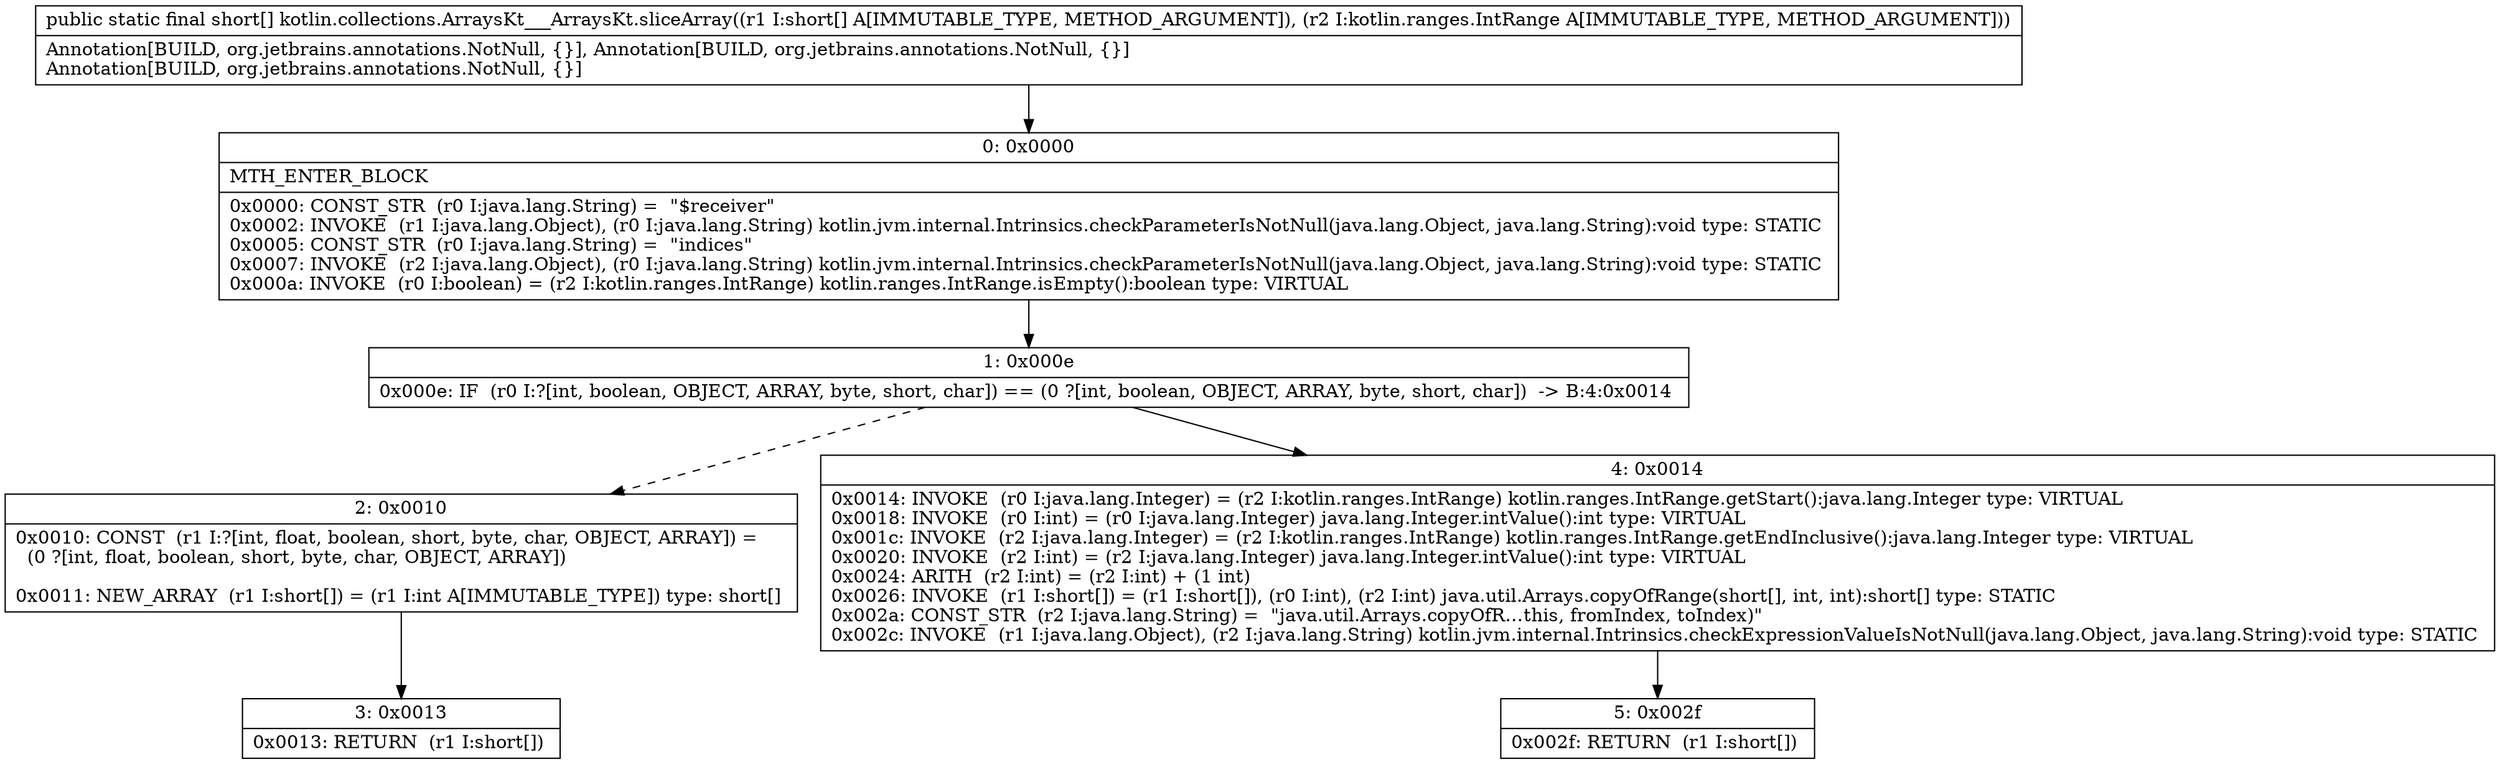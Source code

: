 digraph "CFG forkotlin.collections.ArraysKt___ArraysKt.sliceArray([SLkotlin\/ranges\/IntRange;)[S" {
Node_0 [shape=record,label="{0\:\ 0x0000|MTH_ENTER_BLOCK\l|0x0000: CONST_STR  (r0 I:java.lang.String) =  \"$receiver\" \l0x0002: INVOKE  (r1 I:java.lang.Object), (r0 I:java.lang.String) kotlin.jvm.internal.Intrinsics.checkParameterIsNotNull(java.lang.Object, java.lang.String):void type: STATIC \l0x0005: CONST_STR  (r0 I:java.lang.String) =  \"indices\" \l0x0007: INVOKE  (r2 I:java.lang.Object), (r0 I:java.lang.String) kotlin.jvm.internal.Intrinsics.checkParameterIsNotNull(java.lang.Object, java.lang.String):void type: STATIC \l0x000a: INVOKE  (r0 I:boolean) = (r2 I:kotlin.ranges.IntRange) kotlin.ranges.IntRange.isEmpty():boolean type: VIRTUAL \l}"];
Node_1 [shape=record,label="{1\:\ 0x000e|0x000e: IF  (r0 I:?[int, boolean, OBJECT, ARRAY, byte, short, char]) == (0 ?[int, boolean, OBJECT, ARRAY, byte, short, char])  \-\> B:4:0x0014 \l}"];
Node_2 [shape=record,label="{2\:\ 0x0010|0x0010: CONST  (r1 I:?[int, float, boolean, short, byte, char, OBJECT, ARRAY]) = \l  (0 ?[int, float, boolean, short, byte, char, OBJECT, ARRAY])\l \l0x0011: NEW_ARRAY  (r1 I:short[]) = (r1 I:int A[IMMUTABLE_TYPE]) type: short[] \l}"];
Node_3 [shape=record,label="{3\:\ 0x0013|0x0013: RETURN  (r1 I:short[]) \l}"];
Node_4 [shape=record,label="{4\:\ 0x0014|0x0014: INVOKE  (r0 I:java.lang.Integer) = (r2 I:kotlin.ranges.IntRange) kotlin.ranges.IntRange.getStart():java.lang.Integer type: VIRTUAL \l0x0018: INVOKE  (r0 I:int) = (r0 I:java.lang.Integer) java.lang.Integer.intValue():int type: VIRTUAL \l0x001c: INVOKE  (r2 I:java.lang.Integer) = (r2 I:kotlin.ranges.IntRange) kotlin.ranges.IntRange.getEndInclusive():java.lang.Integer type: VIRTUAL \l0x0020: INVOKE  (r2 I:int) = (r2 I:java.lang.Integer) java.lang.Integer.intValue():int type: VIRTUAL \l0x0024: ARITH  (r2 I:int) = (r2 I:int) + (1 int) \l0x0026: INVOKE  (r1 I:short[]) = (r1 I:short[]), (r0 I:int), (r2 I:int) java.util.Arrays.copyOfRange(short[], int, int):short[] type: STATIC \l0x002a: CONST_STR  (r2 I:java.lang.String) =  \"java.util.Arrays.copyOfR…this, fromIndex, toIndex)\" \l0x002c: INVOKE  (r1 I:java.lang.Object), (r2 I:java.lang.String) kotlin.jvm.internal.Intrinsics.checkExpressionValueIsNotNull(java.lang.Object, java.lang.String):void type: STATIC \l}"];
Node_5 [shape=record,label="{5\:\ 0x002f|0x002f: RETURN  (r1 I:short[]) \l}"];
MethodNode[shape=record,label="{public static final short[] kotlin.collections.ArraysKt___ArraysKt.sliceArray((r1 I:short[] A[IMMUTABLE_TYPE, METHOD_ARGUMENT]), (r2 I:kotlin.ranges.IntRange A[IMMUTABLE_TYPE, METHOD_ARGUMENT]))  | Annotation[BUILD, org.jetbrains.annotations.NotNull, \{\}], Annotation[BUILD, org.jetbrains.annotations.NotNull, \{\}]\lAnnotation[BUILD, org.jetbrains.annotations.NotNull, \{\}]\l}"];
MethodNode -> Node_0;
Node_0 -> Node_1;
Node_1 -> Node_2[style=dashed];
Node_1 -> Node_4;
Node_2 -> Node_3;
Node_4 -> Node_5;
}

